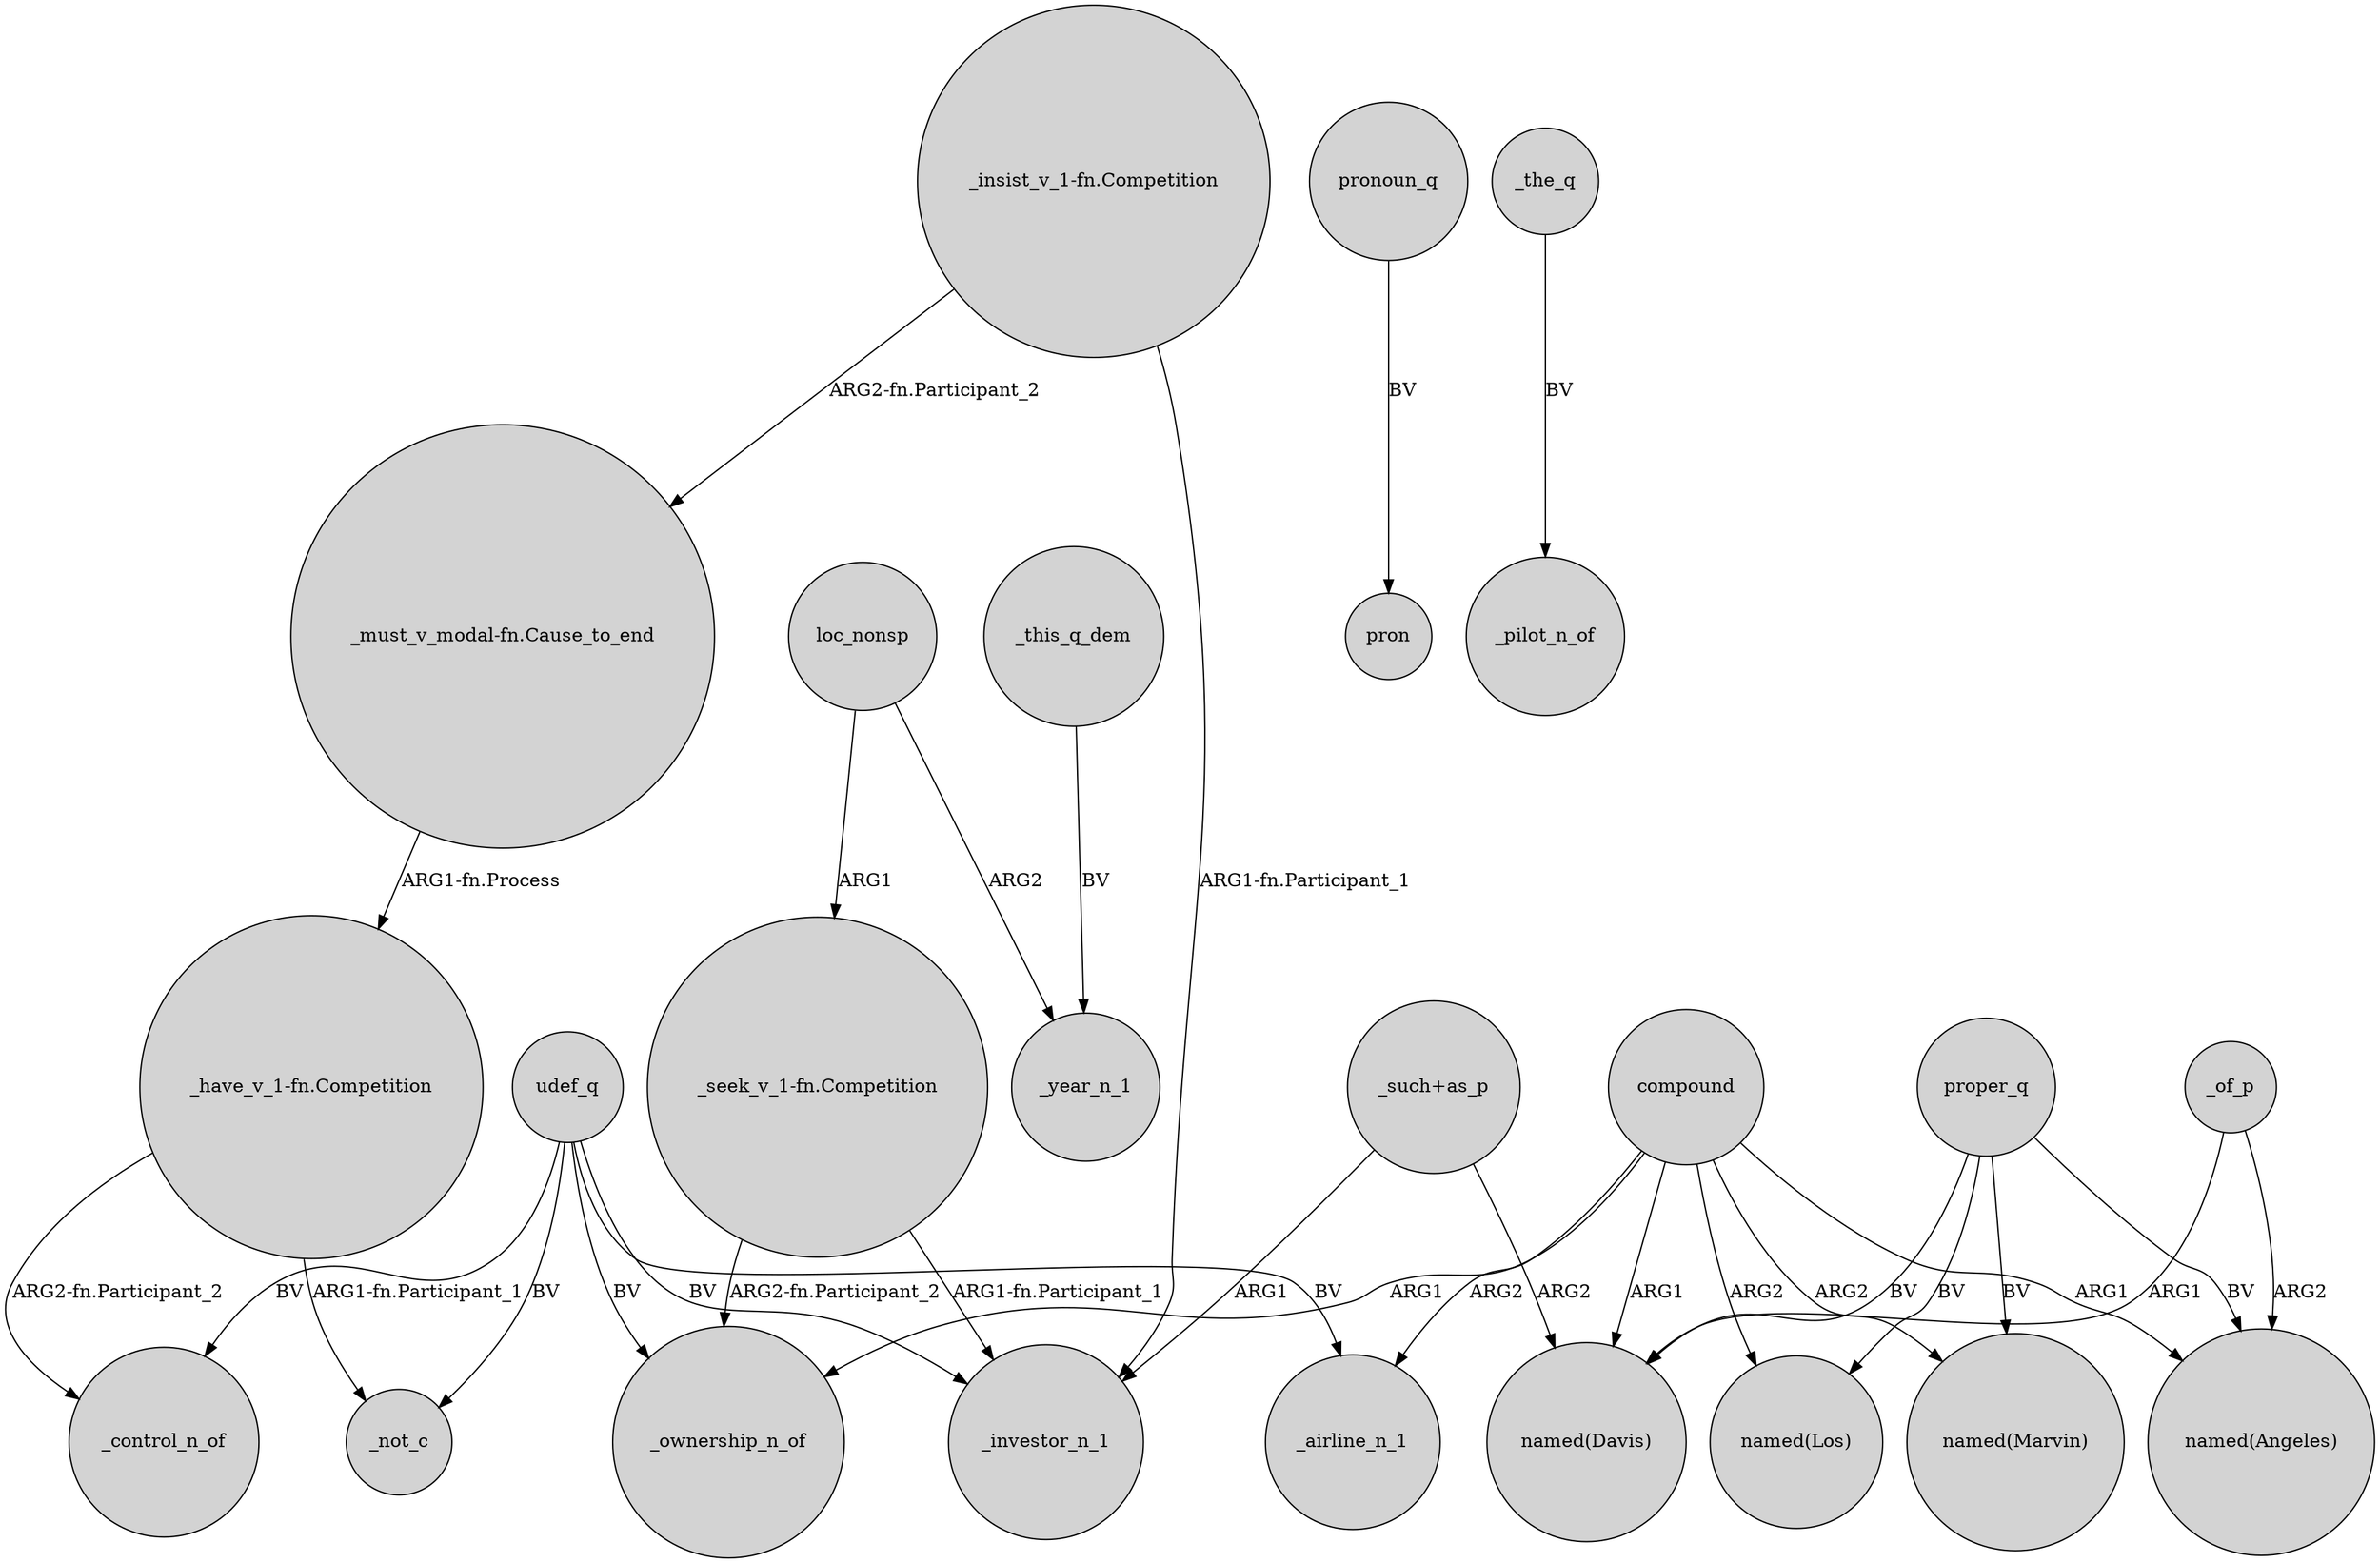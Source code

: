 digraph {
	node [shape=circle style=filled]
	"_insist_v_1-fn.Competition" -> "_must_v_modal-fn.Cause_to_end" [label="ARG2-fn.Participant_2"]
	udef_q -> _control_n_of [label=BV]
	compound -> _ownership_n_of [label=ARG1]
	"_have_v_1-fn.Competition" -> _not_c [label="ARG1-fn.Participant_1"]
	compound -> "named(Marvin)" [label=ARG2]
	"_have_v_1-fn.Competition" -> _control_n_of [label="ARG2-fn.Participant_2"]
	proper_q -> "named(Davis)" [label=BV]
	"_such+as_p" -> "named(Davis)" [label=ARG2]
	"_seek_v_1-fn.Competition" -> _investor_n_1 [label="ARG1-fn.Participant_1"]
	udef_q -> _airline_n_1 [label=BV]
	proper_q -> "named(Marvin)" [label=BV]
	"_must_v_modal-fn.Cause_to_end" -> "_have_v_1-fn.Competition" [label="ARG1-fn.Process"]
	compound -> "named(Los)" [label=ARG2]
	loc_nonsp -> _year_n_1 [label=ARG2]
	udef_q -> _ownership_n_of [label=BV]
	pronoun_q -> pron [label=BV]
	loc_nonsp -> "_seek_v_1-fn.Competition" [label=ARG1]
	compound -> _airline_n_1 [label=ARG2]
	_of_p -> "named(Angeles)" [label=ARG2]
	_of_p -> "named(Davis)" [label=ARG1]
	compound -> "named(Davis)" [label=ARG1]
	compound -> "named(Angeles)" [label=ARG1]
	"_seek_v_1-fn.Competition" -> _ownership_n_of [label="ARG2-fn.Participant_2"]
	_this_q_dem -> _year_n_1 [label=BV]
	proper_q -> "named(Los)" [label=BV]
	proper_q -> "named(Angeles)" [label=BV]
	_the_q -> _pilot_n_of [label=BV]
	udef_q -> _not_c [label=BV]
	udef_q -> _investor_n_1 [label=BV]
	"_insist_v_1-fn.Competition" -> _investor_n_1 [label="ARG1-fn.Participant_1"]
	"_such+as_p" -> _investor_n_1 [label=ARG1]
}
